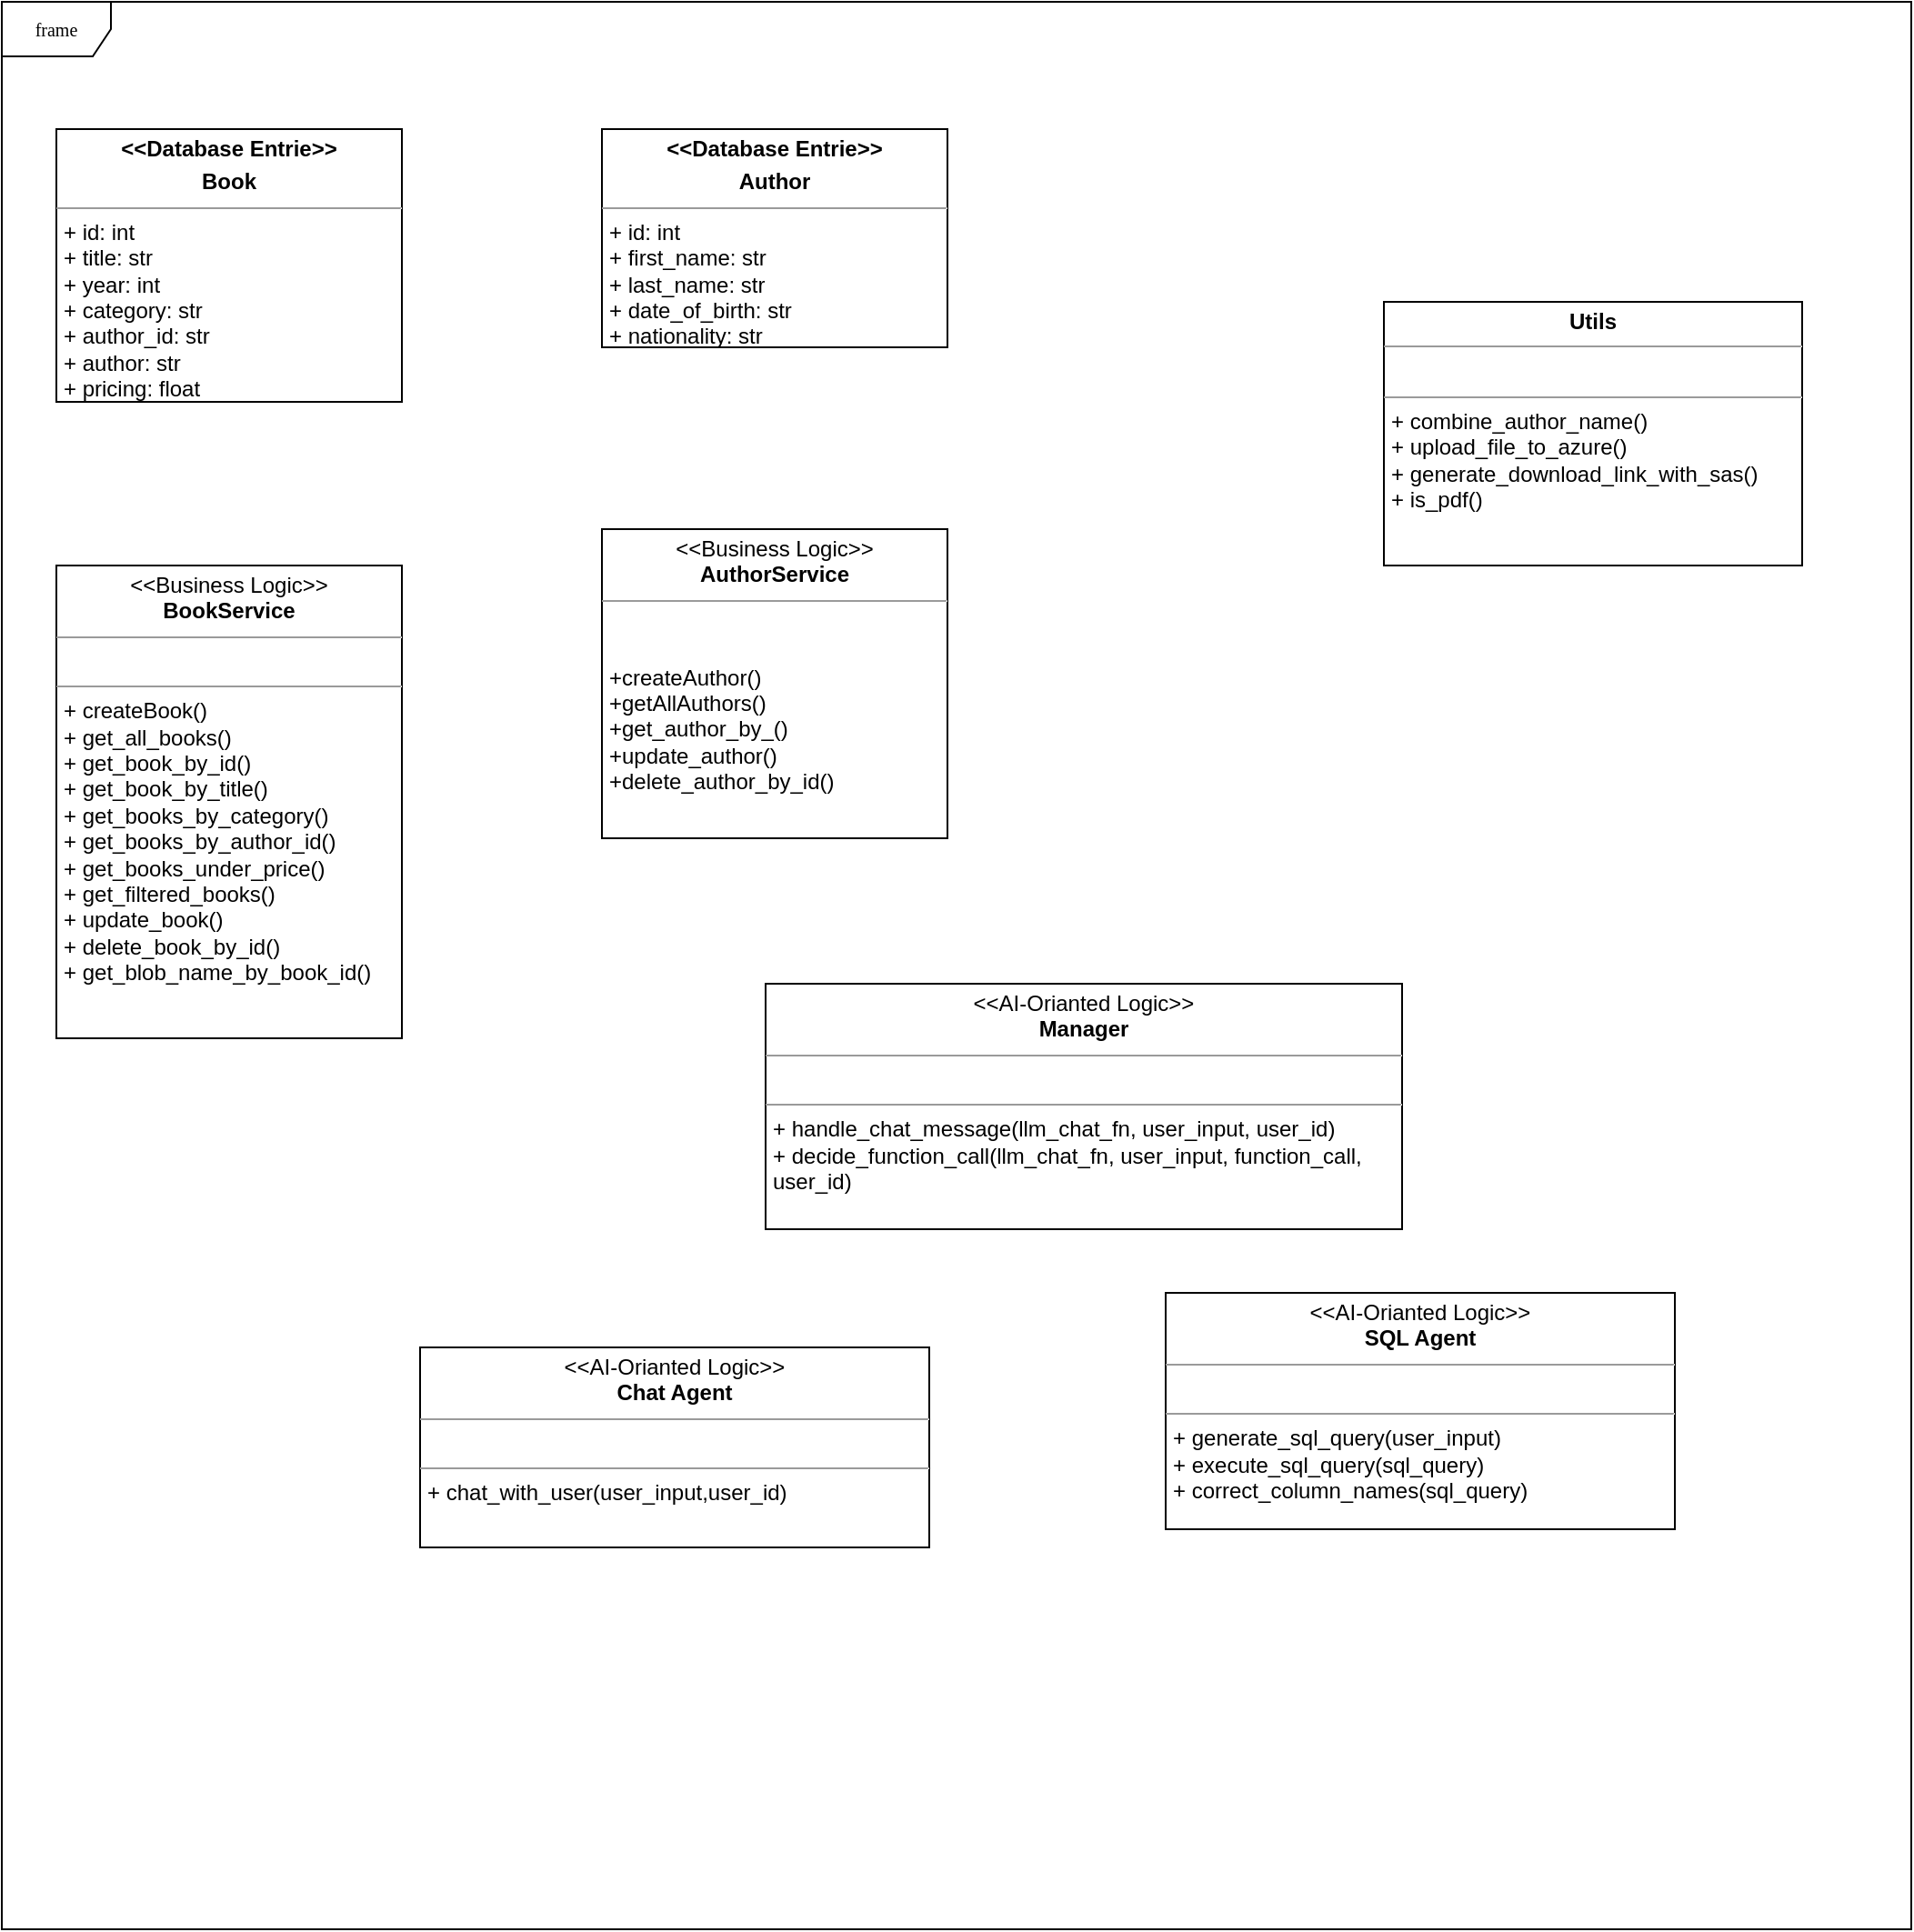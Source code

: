 <mxfile version="26.2.12">
  <diagram name="Page-1" id="c4acf3e9-155e-7222-9cf6-157b1a14988f">
    <mxGraphModel dx="1188" dy="1955" grid="1" gridSize="10" guides="1" tooltips="1" connect="1" arrows="1" fold="1" page="1" pageScale="1" pageWidth="850" pageHeight="1100" background="none" math="0" shadow="0">
      <root>
        <mxCell id="0" />
        <mxCell id="1" parent="0" />
        <mxCell id="17acba5748e5396b-1" value="frame" style="shape=umlFrame;whiteSpace=wrap;html=1;rounded=0;shadow=0;comic=0;labelBackgroundColor=none;strokeWidth=1;fontFamily=Verdana;fontSize=10;align=center;" parent="1" vertex="1">
          <mxGeometry x="30" y="-40" width="1050" height="1060" as="geometry" />
        </mxCell>
        <mxCell id="5d2195bd80daf111-35" style="edgeStyle=orthogonalEdgeStyle;rounded=0;html=1;dashed=1;labelBackgroundColor=none;startFill=0;endArrow=open;endFill=0;endSize=10;fontFamily=Verdana;fontSize=10;" parent="1" target="5d2195bd80daf111-8" edge="1">
          <mxGeometry relative="1" as="geometry">
            <Array as="points">
              <mxPoint x="545" y="970" />
              <mxPoint x="545" y="970" />
            </Array>
            <mxPoint x="545.0" y="963" as="sourcePoint" />
          </mxGeometry>
        </mxCell>
        <mxCell id="5d2195bd80daf111-15" value="&lt;p style=&quot;margin:0px;margin-top:4px;text-align:center;&quot;&gt;&amp;lt;&amp;lt;Business Logic&amp;gt;&amp;gt;&lt;br&gt;&lt;span style=&quot;caret-color: rgb(0, 0, 0); white-space: normal; text-align: left;&quot;&gt;&lt;b&gt;AuthorService&lt;/b&gt;&lt;/span&gt;&lt;/p&gt;&lt;hr size=&quot;1&quot;&gt;&lt;p style=&quot;margin:0px;margin-left:4px;&quot;&gt;&lt;br&gt;&lt;/p&gt;&lt;p style=&quot;margin:0px;margin-left:4px;&quot;&gt;&lt;br&gt;&lt;/p&gt;&lt;p style=&quot;margin:0px;margin-left:4px;&quot;&gt;+createAuthor()&lt;br&gt;+getAllAuthors()&lt;/p&gt;&lt;p style=&quot;margin:0px;margin-left:4px;&quot;&gt;+get_author_by_()&lt;/p&gt;&lt;p style=&quot;margin:0px;margin-left:4px;&quot;&gt;+update_author()&lt;/p&gt;&lt;p style=&quot;margin:0px;margin-left:4px;&quot;&gt;+delete_author_by_id()&lt;/p&gt;&lt;p style=&quot;margin:0px;margin-left:4px;&quot;&gt;&lt;br&gt;&lt;/p&gt;" style="verticalAlign=top;align=left;overflow=fill;fontSize=12;fontFamily=Helvetica;html=1;rounded=0;shadow=0;comic=0;labelBackgroundColor=none;strokeWidth=1" parent="1" vertex="1">
          <mxGeometry x="360" y="250" width="190" height="170" as="geometry" />
        </mxCell>
        <mxCell id="5d2195bd80daf111-18" value="&lt;p style=&quot;margin:0px;margin-top:4px;text-align:center;&quot;&gt;&lt;b&gt;&amp;lt;&amp;lt;Database Entrie&amp;gt;&amp;gt;&lt;/b&gt;&lt;/p&gt;&lt;p style=&quot;margin:0px;margin-top:4px;text-align:center;&quot;&gt;&lt;b&gt;Author&lt;/b&gt;&lt;/p&gt;&lt;hr size=&quot;1&quot;&gt;&lt;p style=&quot;margin:0px;margin-left:4px;&quot;&gt;+ id: int&lt;br&gt;+ first_name: str&lt;/p&gt;&lt;p style=&quot;margin:0px;margin-left:4px;&quot;&gt;+ last_name: str&lt;/p&gt;&lt;p style=&quot;margin:0px;margin-left:4px;&quot;&gt;+ date_of_birth: str&lt;/p&gt;&lt;p style=&quot;margin:0px;margin-left:4px;&quot;&gt;+ nationality: str&lt;/p&gt;&lt;hr size=&quot;1&quot;&gt;&lt;p style=&quot;margin:0px;margin-left:4px;&quot;&gt;&lt;br&gt;&lt;/p&gt;" style="verticalAlign=top;align=left;overflow=fill;fontSize=12;fontFamily=Helvetica;html=1;rounded=0;shadow=0;comic=0;labelBackgroundColor=none;strokeWidth=1" parent="1" vertex="1">
          <mxGeometry x="360" y="30" width="190" height="120" as="geometry" />
        </mxCell>
        <mxCell id="5d2195bd80daf111-19" value="&lt;p style=&quot;margin:0px;margin-top:4px;text-align:center;&quot;&gt;&amp;lt;&amp;lt;Business Logic&amp;gt;&amp;gt;&lt;br&gt;&lt;b&gt;BookService&lt;/b&gt;&lt;/p&gt;&lt;hr size=&quot;1&quot;&gt;&lt;p style=&quot;margin:0px;margin-left:4px;&quot;&gt;&lt;br&gt;&lt;/p&gt;&lt;hr size=&quot;1&quot;&gt;&lt;p style=&quot;margin:0px;margin-left:4px;&quot;&gt;+ createBook()&lt;/p&gt;&lt;p style=&quot;margin:0px;margin-left:4px;&quot;&gt;+ get_all_books()&lt;/p&gt;&lt;p style=&quot;margin:0px;margin-left:4px;&quot;&gt;+ get_book_by_id()&lt;/p&gt;&lt;p style=&quot;margin:0px;margin-left:4px;&quot;&gt;+ get_book_by_title()&lt;/p&gt;&lt;p style=&quot;margin:0px;margin-left:4px;&quot;&gt;+ get_books_by_category()&lt;/p&gt;&lt;p style=&quot;margin:0px;margin-left:4px;&quot;&gt;+ get_books_by_author_id()&lt;/p&gt;&lt;p style=&quot;margin:0px;margin-left:4px;&quot;&gt;+ get_books_under_price()&lt;/p&gt;&lt;p style=&quot;margin:0px;margin-left:4px;&quot;&gt;+ get_filtered_books()&lt;/p&gt;&lt;p style=&quot;margin:0px;margin-left:4px;&quot;&gt;+ update_book()&lt;/p&gt;&lt;p style=&quot;margin:0px;margin-left:4px;&quot;&gt;+ delete_book_by_id()&lt;/p&gt;&lt;p style=&quot;margin:0px;margin-left:4px;&quot;&gt;+ get_blob_name_by_book_id()&lt;/p&gt;" style="verticalAlign=top;align=left;overflow=fill;fontSize=12;fontFamily=Helvetica;html=1;rounded=0;shadow=0;comic=0;labelBackgroundColor=none;strokeWidth=1" parent="1" vertex="1">
          <mxGeometry x="60" y="270" width="190" height="260" as="geometry" />
        </mxCell>
        <mxCell id="a3EsvLjpfDi8nS1UYTu5-3" value="&lt;p style=&quot;margin:0px;margin-top:4px;text-align:center;&quot;&gt;&lt;b&gt;&amp;lt;&amp;lt;Database Entrie&amp;gt;&amp;gt;&lt;/b&gt;&lt;/p&gt;&lt;p style=&quot;margin:0px;margin-top:4px;text-align:center;&quot;&gt;&lt;b&gt;Book&lt;/b&gt;&lt;/p&gt;&lt;hr size=&quot;1&quot;&gt;&lt;p style=&quot;margin:0px;margin-left:4px;&quot;&gt;+ id: int&lt;br&gt;+ title: str&lt;/p&gt;&lt;p style=&quot;margin:0px;margin-left:4px;&quot;&gt;+ year: int&lt;/p&gt;&lt;p style=&quot;margin:0px;margin-left:4px;&quot;&gt;+ category: str&lt;/p&gt;&lt;p style=&quot;margin:0px;margin-left:4px;&quot;&gt;+ author_id: str&lt;/p&gt;&lt;p style=&quot;margin:0px;margin-left:4px;&quot;&gt;+ author: str&lt;/p&gt;&lt;p style=&quot;margin:0px;margin-left:4px;&quot;&gt;+ pricing: float&lt;/p&gt;&lt;hr size=&quot;1&quot;&gt;&lt;p style=&quot;margin:0px;margin-left:4px;&quot;&gt;&lt;br&gt;&lt;/p&gt;" style="verticalAlign=top;align=left;overflow=fill;fontSize=12;fontFamily=Helvetica;html=1;rounded=0;shadow=0;comic=0;labelBackgroundColor=none;strokeWidth=1" vertex="1" parent="1">
          <mxGeometry x="60" y="30" width="190" height="150" as="geometry" />
        </mxCell>
        <mxCell id="a3EsvLjpfDi8nS1UYTu5-5" value="&lt;p style=&quot;margin:0px;margin-top:4px;text-align:center;&quot;&gt;&amp;lt;&amp;lt;AI-Orianted Logic&amp;gt;&amp;gt;&lt;br&gt;&lt;b&gt;Chat Agent&lt;/b&gt;&lt;/p&gt;&lt;hr size=&quot;1&quot;&gt;&lt;p style=&quot;margin:0px;margin-left:4px;&quot;&gt;&lt;br&gt;&lt;/p&gt;&lt;hr size=&quot;1&quot;&gt;&lt;p style=&quot;margin:0px;margin-left:4px;&quot;&gt;+ chat_with_user(user_input,user_id)&lt;br&gt;&lt;/p&gt;" style="verticalAlign=top;align=left;overflow=fill;fontSize=12;fontFamily=Helvetica;html=1;rounded=0;shadow=0;comic=0;labelBackgroundColor=none;strokeWidth=1" vertex="1" parent="1">
          <mxGeometry x="260" y="700" width="280" height="110" as="geometry" />
        </mxCell>
        <mxCell id="a3EsvLjpfDi8nS1UYTu5-6" value="&lt;p style=&quot;margin:0px;margin-top:4px;text-align:center;&quot;&gt;&amp;lt;&amp;lt;AI-Orianted Logic&amp;gt;&amp;gt;&lt;br&gt;&lt;b&gt;Manager&lt;/b&gt;&lt;/p&gt;&lt;hr size=&quot;1&quot;&gt;&lt;p style=&quot;margin:0px;margin-left:4px;&quot;&gt;&lt;br&gt;&lt;/p&gt;&lt;hr size=&quot;1&quot;&gt;&lt;p style=&quot;margin:0px;margin-left:4px;&quot;&gt;&lt;span&gt;+ handle_chat_message(llm_chat_fn, user_input, user_id)&lt;/span&gt;&lt;br&gt;&lt;/p&gt;&lt;p style=&quot;margin:0px;margin-left:4px;&quot;&gt;&lt;span&gt;+ decide_function_call(llm_chat_fn, user_input, function_call,&amp;nbsp;&lt;/span&gt;&lt;/p&gt;&lt;p style=&quot;margin:0px;margin-left:4px;&quot;&gt;&lt;span&gt;user_id)&lt;/span&gt;&lt;/p&gt;&lt;p style=&quot;margin:0px;margin-left:4px;&quot;&gt;&lt;span&gt;&lt;br&gt;&lt;/span&gt;&lt;/p&gt;" style="verticalAlign=top;align=left;overflow=fill;fontSize=12;fontFamily=Helvetica;html=1;rounded=0;shadow=0;comic=0;labelBackgroundColor=none;strokeWidth=1" vertex="1" parent="1">
          <mxGeometry x="450" y="500" width="350" height="135" as="geometry" />
        </mxCell>
        <mxCell id="a3EsvLjpfDi8nS1UYTu5-7" value="&lt;p style=&quot;margin:0px;margin-top:4px;text-align:center;&quot;&gt;&amp;lt;&amp;lt;AI-Orianted Logic&amp;gt;&amp;gt;&lt;br&gt;&lt;b&gt;S&lt;span style=&quot;white-space-collapse: preserve;&quot;&gt;QL Agent&lt;/span&gt;&lt;/b&gt;&lt;/p&gt;&lt;hr size=&quot;1&quot;&gt;&lt;p style=&quot;margin:0px;margin-left:4px;&quot;&gt;&lt;br&gt;&lt;/p&gt;&lt;hr size=&quot;1&quot;&gt;&lt;p style=&quot;margin:0px;margin-left:4px;&quot;&gt;+ generate_sql_query(user_input)&lt;br&gt;&lt;/p&gt;&lt;p style=&quot;margin:0px;margin-left:4px;&quot;&gt;+ execute_sql_query(sql_query)&lt;/p&gt;&lt;p style=&quot;margin:0px;margin-left:4px;&quot;&gt;+ correct_column_names(sql_query)&lt;/p&gt;" style="verticalAlign=top;align=left;overflow=fill;fontSize=12;fontFamily=Helvetica;html=1;rounded=0;shadow=0;comic=0;labelBackgroundColor=none;strokeWidth=1" vertex="1" parent="1">
          <mxGeometry x="670" y="670" width="280" height="130" as="geometry" />
        </mxCell>
        <mxCell id="a3EsvLjpfDi8nS1UYTu5-11" value="&lt;p style=&quot;margin:0px;margin-top:4px;text-align:center;&quot;&gt;&lt;b&gt;Utils&lt;/b&gt;&lt;/p&gt;&lt;hr size=&quot;1&quot;&gt;&lt;p style=&quot;margin:0px;margin-left:4px;&quot;&gt;&lt;br&gt;&lt;/p&gt;&lt;hr size=&quot;1&quot;&gt;&lt;p style=&quot;margin:0px;margin-left:4px;&quot;&gt;+ combine_author_name()&lt;/p&gt;&lt;p style=&quot;margin:0px;margin-left:4px;&quot;&gt;+ upload_file_to_azure()&lt;/p&gt;&lt;p style=&quot;margin:0px;margin-left:4px;&quot;&gt;+ generate_download_link_with_sas()&lt;/p&gt;&lt;p style=&quot;margin:0px;margin-left:4px;&quot;&gt;+ is_pdf()&lt;/p&gt;" style="verticalAlign=top;align=left;overflow=fill;fontSize=12;fontFamily=Helvetica;html=1;rounded=0;shadow=0;comic=0;labelBackgroundColor=none;strokeWidth=1" vertex="1" parent="1">
          <mxGeometry x="790" y="125" width="230" height="145" as="geometry" />
        </mxCell>
      </root>
    </mxGraphModel>
  </diagram>
</mxfile>
